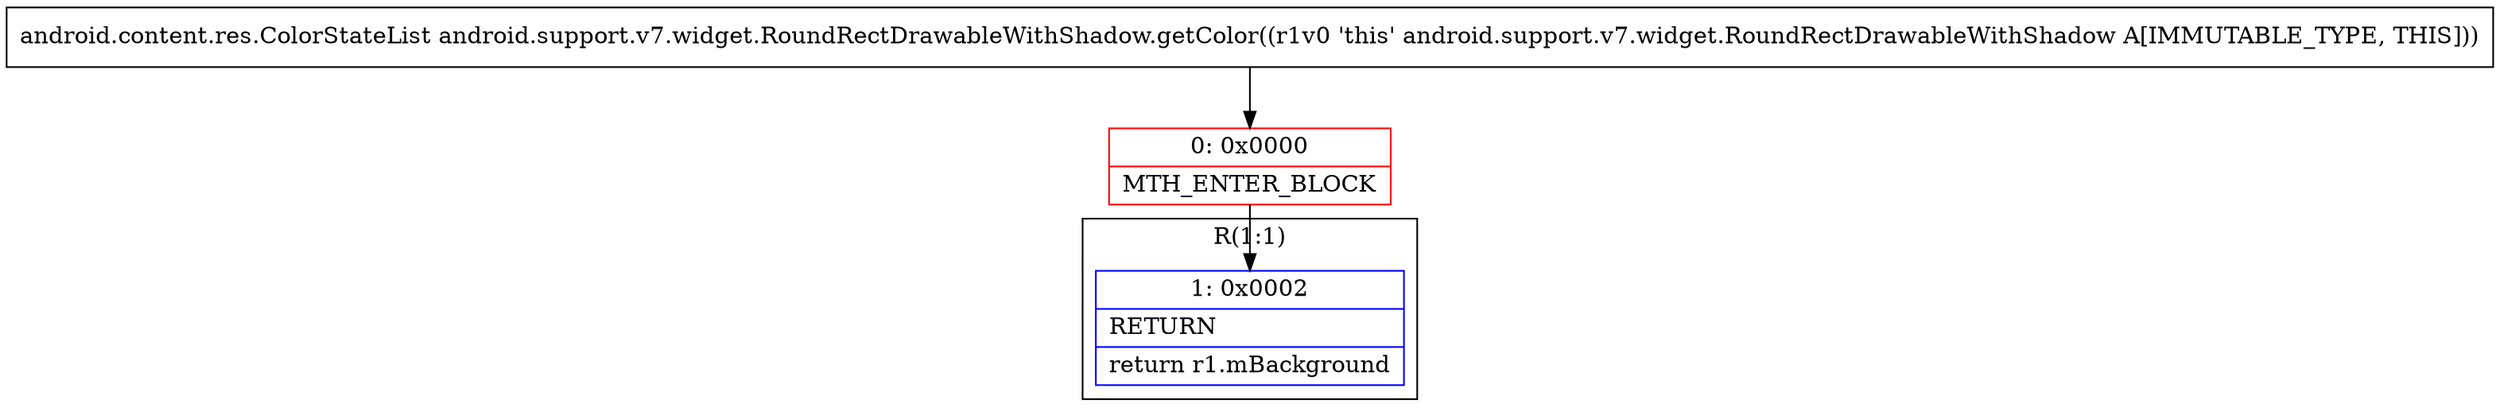 digraph "CFG forandroid.support.v7.widget.RoundRectDrawableWithShadow.getColor()Landroid\/content\/res\/ColorStateList;" {
subgraph cluster_Region_535150004 {
label = "R(1:1)";
node [shape=record,color=blue];
Node_1 [shape=record,label="{1\:\ 0x0002|RETURN\l|return r1.mBackground\l}"];
}
Node_0 [shape=record,color=red,label="{0\:\ 0x0000|MTH_ENTER_BLOCK\l}"];
MethodNode[shape=record,label="{android.content.res.ColorStateList android.support.v7.widget.RoundRectDrawableWithShadow.getColor((r1v0 'this' android.support.v7.widget.RoundRectDrawableWithShadow A[IMMUTABLE_TYPE, THIS])) }"];
MethodNode -> Node_0;
Node_0 -> Node_1;
}

